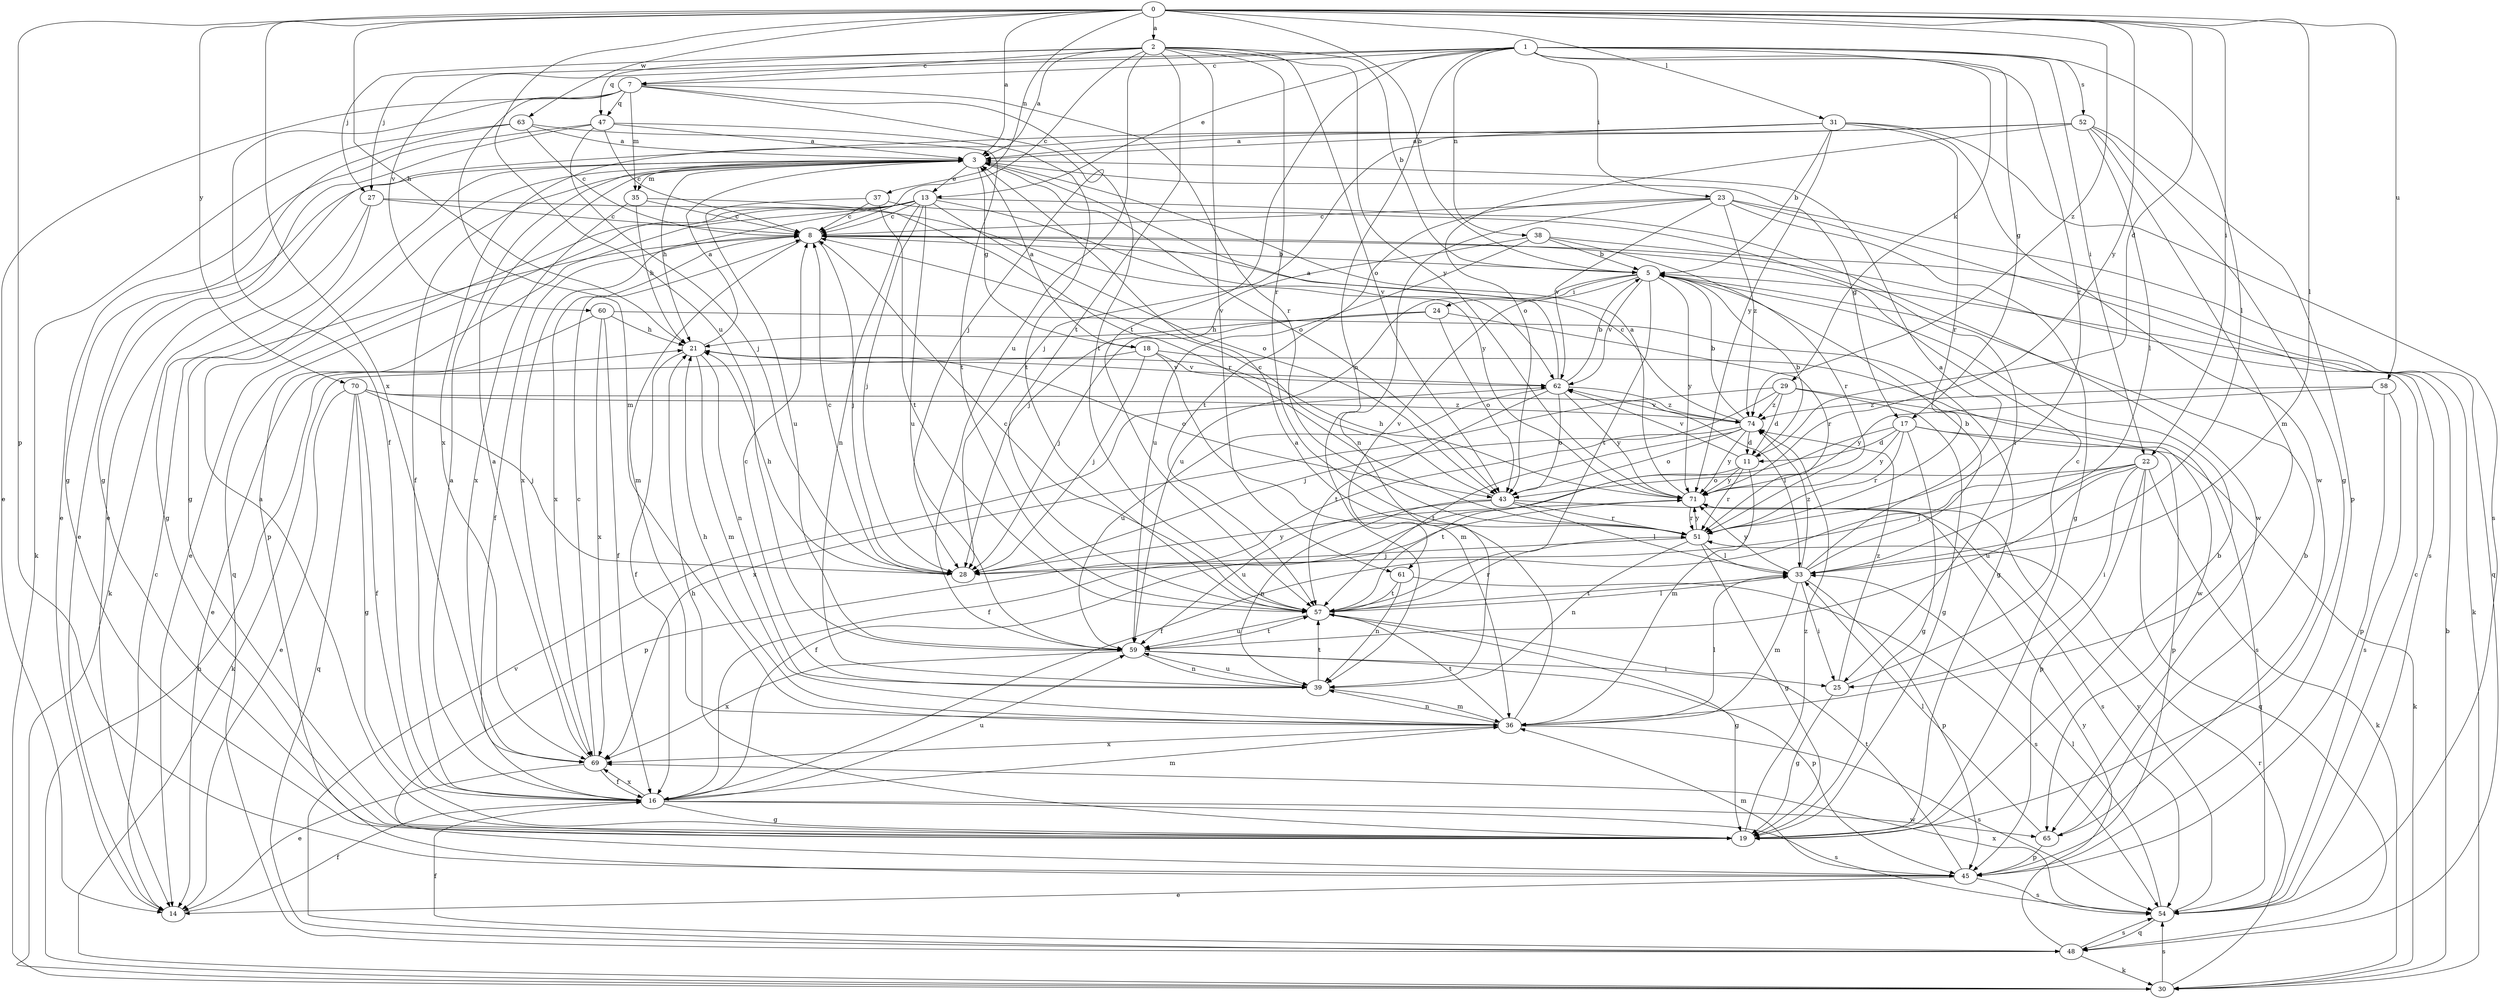 strict digraph  {
0;
1;
2;
3;
5;
7;
8;
11;
13;
14;
16;
17;
18;
19;
21;
22;
23;
24;
25;
27;
28;
29;
30;
31;
33;
35;
36;
37;
38;
39;
43;
45;
47;
48;
51;
52;
54;
57;
58;
59;
60;
61;
62;
63;
65;
69;
70;
71;
74;
0 -> 2  [label=a];
0 -> 3  [label=a];
0 -> 5  [label=b];
0 -> 11  [label=d];
0 -> 21  [label=h];
0 -> 22  [label=i];
0 -> 31  [label=l];
0 -> 33  [label=l];
0 -> 37  [label=n];
0 -> 45  [label=p];
0 -> 58  [label=u];
0 -> 59  [label=u];
0 -> 63  [label=w];
0 -> 69  [label=x];
0 -> 70  [label=y];
0 -> 71  [label=y];
0 -> 74  [label=z];
1 -> 7  [label=c];
1 -> 13  [label=e];
1 -> 17  [label=g];
1 -> 22  [label=i];
1 -> 23  [label=i];
1 -> 27  [label=j];
1 -> 29  [label=k];
1 -> 33  [label=l];
1 -> 38  [label=n];
1 -> 39  [label=n];
1 -> 51  [label=r];
1 -> 52  [label=s];
1 -> 57  [label=t];
1 -> 60  [label=v];
2 -> 3  [label=a];
2 -> 5  [label=b];
2 -> 7  [label=c];
2 -> 8  [label=c];
2 -> 27  [label=j];
2 -> 43  [label=o];
2 -> 47  [label=q];
2 -> 51  [label=r];
2 -> 57  [label=t];
2 -> 59  [label=u];
2 -> 61  [label=v];
2 -> 71  [label=y];
3 -> 13  [label=e];
3 -> 14  [label=e];
3 -> 16  [label=f];
3 -> 17  [label=g];
3 -> 18  [label=g];
3 -> 19  [label=g];
3 -> 21  [label=h];
3 -> 35  [label=m];
3 -> 43  [label=o];
5 -> 24  [label=i];
5 -> 57  [label=t];
5 -> 59  [label=u];
5 -> 61  [label=v];
5 -> 62  [label=v];
5 -> 71  [label=y];
7 -> 14  [label=e];
7 -> 16  [label=f];
7 -> 28  [label=j];
7 -> 35  [label=m];
7 -> 36  [label=m];
7 -> 47  [label=q];
7 -> 51  [label=r];
7 -> 57  [label=t];
8 -> 5  [label=b];
8 -> 16  [label=f];
8 -> 28  [label=j];
8 -> 36  [label=m];
8 -> 69  [label=x];
11 -> 5  [label=b];
11 -> 36  [label=m];
11 -> 51  [label=r];
11 -> 57  [label=t];
11 -> 62  [label=v];
11 -> 71  [label=y];
13 -> 8  [label=c];
13 -> 14  [label=e];
13 -> 28  [label=j];
13 -> 39  [label=n];
13 -> 43  [label=o];
13 -> 45  [label=p];
13 -> 48  [label=q];
13 -> 59  [label=u];
13 -> 62  [label=v];
13 -> 65  [label=w];
13 -> 69  [label=x];
14 -> 8  [label=c];
14 -> 16  [label=f];
16 -> 3  [label=a];
16 -> 19  [label=g];
16 -> 36  [label=m];
16 -> 54  [label=s];
16 -> 59  [label=u];
16 -> 65  [label=w];
16 -> 69  [label=x];
17 -> 11  [label=d];
17 -> 16  [label=f];
17 -> 19  [label=g];
17 -> 30  [label=k];
17 -> 45  [label=p];
17 -> 51  [label=r];
17 -> 71  [label=y];
18 -> 3  [label=a];
18 -> 28  [label=j];
18 -> 30  [label=k];
18 -> 36  [label=m];
18 -> 62  [label=v];
18 -> 65  [label=w];
19 -> 3  [label=a];
19 -> 5  [label=b];
19 -> 21  [label=h];
19 -> 74  [label=z];
21 -> 3  [label=a];
21 -> 16  [label=f];
21 -> 36  [label=m];
21 -> 39  [label=n];
21 -> 43  [label=o];
21 -> 62  [label=v];
22 -> 16  [label=f];
22 -> 25  [label=i];
22 -> 28  [label=j];
22 -> 30  [label=k];
22 -> 43  [label=o];
22 -> 45  [label=p];
22 -> 48  [label=q];
22 -> 59  [label=u];
23 -> 8  [label=c];
23 -> 19  [label=g];
23 -> 39  [label=n];
23 -> 48  [label=q];
23 -> 54  [label=s];
23 -> 57  [label=t];
23 -> 62  [label=v];
23 -> 74  [label=z];
24 -> 21  [label=h];
24 -> 28  [label=j];
24 -> 43  [label=o];
24 -> 51  [label=r];
25 -> 8  [label=c];
25 -> 19  [label=g];
25 -> 74  [label=z];
27 -> 8  [label=c];
27 -> 19  [label=g];
27 -> 30  [label=k];
27 -> 71  [label=y];
28 -> 8  [label=c];
28 -> 21  [label=h];
28 -> 71  [label=y];
29 -> 11  [label=d];
29 -> 19  [label=g];
29 -> 28  [label=j];
29 -> 54  [label=s];
29 -> 69  [label=x];
29 -> 74  [label=z];
30 -> 5  [label=b];
30 -> 21  [label=h];
30 -> 51  [label=r];
30 -> 54  [label=s];
31 -> 3  [label=a];
31 -> 5  [label=b];
31 -> 28  [label=j];
31 -> 51  [label=r];
31 -> 54  [label=s];
31 -> 65  [label=w];
31 -> 69  [label=x];
31 -> 71  [label=y];
33 -> 3  [label=a];
33 -> 5  [label=b];
33 -> 25  [label=i];
33 -> 36  [label=m];
33 -> 45  [label=p];
33 -> 57  [label=t];
33 -> 71  [label=y];
33 -> 74  [label=z];
35 -> 8  [label=c];
35 -> 21  [label=h];
35 -> 51  [label=r];
35 -> 69  [label=x];
36 -> 3  [label=a];
36 -> 21  [label=h];
36 -> 33  [label=l];
36 -> 39  [label=n];
36 -> 54  [label=s];
36 -> 57  [label=t];
36 -> 69  [label=x];
37 -> 8  [label=c];
37 -> 25  [label=i];
37 -> 57  [label=t];
37 -> 59  [label=u];
38 -> 5  [label=b];
38 -> 28  [label=j];
38 -> 30  [label=k];
38 -> 51  [label=r];
38 -> 59  [label=u];
39 -> 8  [label=c];
39 -> 36  [label=m];
39 -> 57  [label=t];
39 -> 59  [label=u];
43 -> 8  [label=c];
43 -> 33  [label=l];
43 -> 39  [label=n];
43 -> 51  [label=r];
43 -> 54  [label=s];
43 -> 59  [label=u];
45 -> 14  [label=e];
45 -> 36  [label=m];
45 -> 54  [label=s];
45 -> 57  [label=t];
47 -> 3  [label=a];
47 -> 8  [label=c];
47 -> 14  [label=e];
47 -> 19  [label=g];
47 -> 28  [label=j];
47 -> 57  [label=t];
48 -> 16  [label=f];
48 -> 30  [label=k];
48 -> 54  [label=s];
48 -> 62  [label=v];
48 -> 71  [label=y];
51 -> 19  [label=g];
51 -> 28  [label=j];
51 -> 33  [label=l];
51 -> 39  [label=n];
51 -> 71  [label=y];
52 -> 3  [label=a];
52 -> 14  [label=e];
52 -> 19  [label=g];
52 -> 33  [label=l];
52 -> 36  [label=m];
52 -> 43  [label=o];
52 -> 45  [label=p];
54 -> 8  [label=c];
54 -> 33  [label=l];
54 -> 48  [label=q];
54 -> 69  [label=x];
54 -> 71  [label=y];
57 -> 8  [label=c];
57 -> 19  [label=g];
57 -> 33  [label=l];
57 -> 51  [label=r];
57 -> 59  [label=u];
58 -> 45  [label=p];
58 -> 54  [label=s];
58 -> 71  [label=y];
58 -> 74  [label=z];
59 -> 25  [label=i];
59 -> 39  [label=n];
59 -> 45  [label=p];
59 -> 57  [label=t];
59 -> 69  [label=x];
60 -> 14  [label=e];
60 -> 16  [label=f];
60 -> 19  [label=g];
60 -> 21  [label=h];
60 -> 69  [label=x];
61 -> 39  [label=n];
61 -> 54  [label=s];
61 -> 57  [label=t];
62 -> 3  [label=a];
62 -> 5  [label=b];
62 -> 43  [label=o];
62 -> 57  [label=t];
62 -> 59  [label=u];
62 -> 71  [label=y];
62 -> 74  [label=z];
63 -> 3  [label=a];
63 -> 8  [label=c];
63 -> 19  [label=g];
63 -> 30  [label=k];
63 -> 57  [label=t];
65 -> 5  [label=b];
65 -> 33  [label=l];
65 -> 45  [label=p];
69 -> 3  [label=a];
69 -> 8  [label=c];
69 -> 14  [label=e];
69 -> 16  [label=f];
70 -> 14  [label=e];
70 -> 16  [label=f];
70 -> 19  [label=g];
70 -> 28  [label=j];
70 -> 33  [label=l];
70 -> 48  [label=q];
70 -> 74  [label=z];
71 -> 3  [label=a];
71 -> 16  [label=f];
71 -> 21  [label=h];
71 -> 51  [label=r];
74 -> 5  [label=b];
74 -> 8  [label=c];
74 -> 11  [label=d];
74 -> 43  [label=o];
74 -> 45  [label=p];
74 -> 57  [label=t];
74 -> 62  [label=v];
74 -> 71  [label=y];
}
